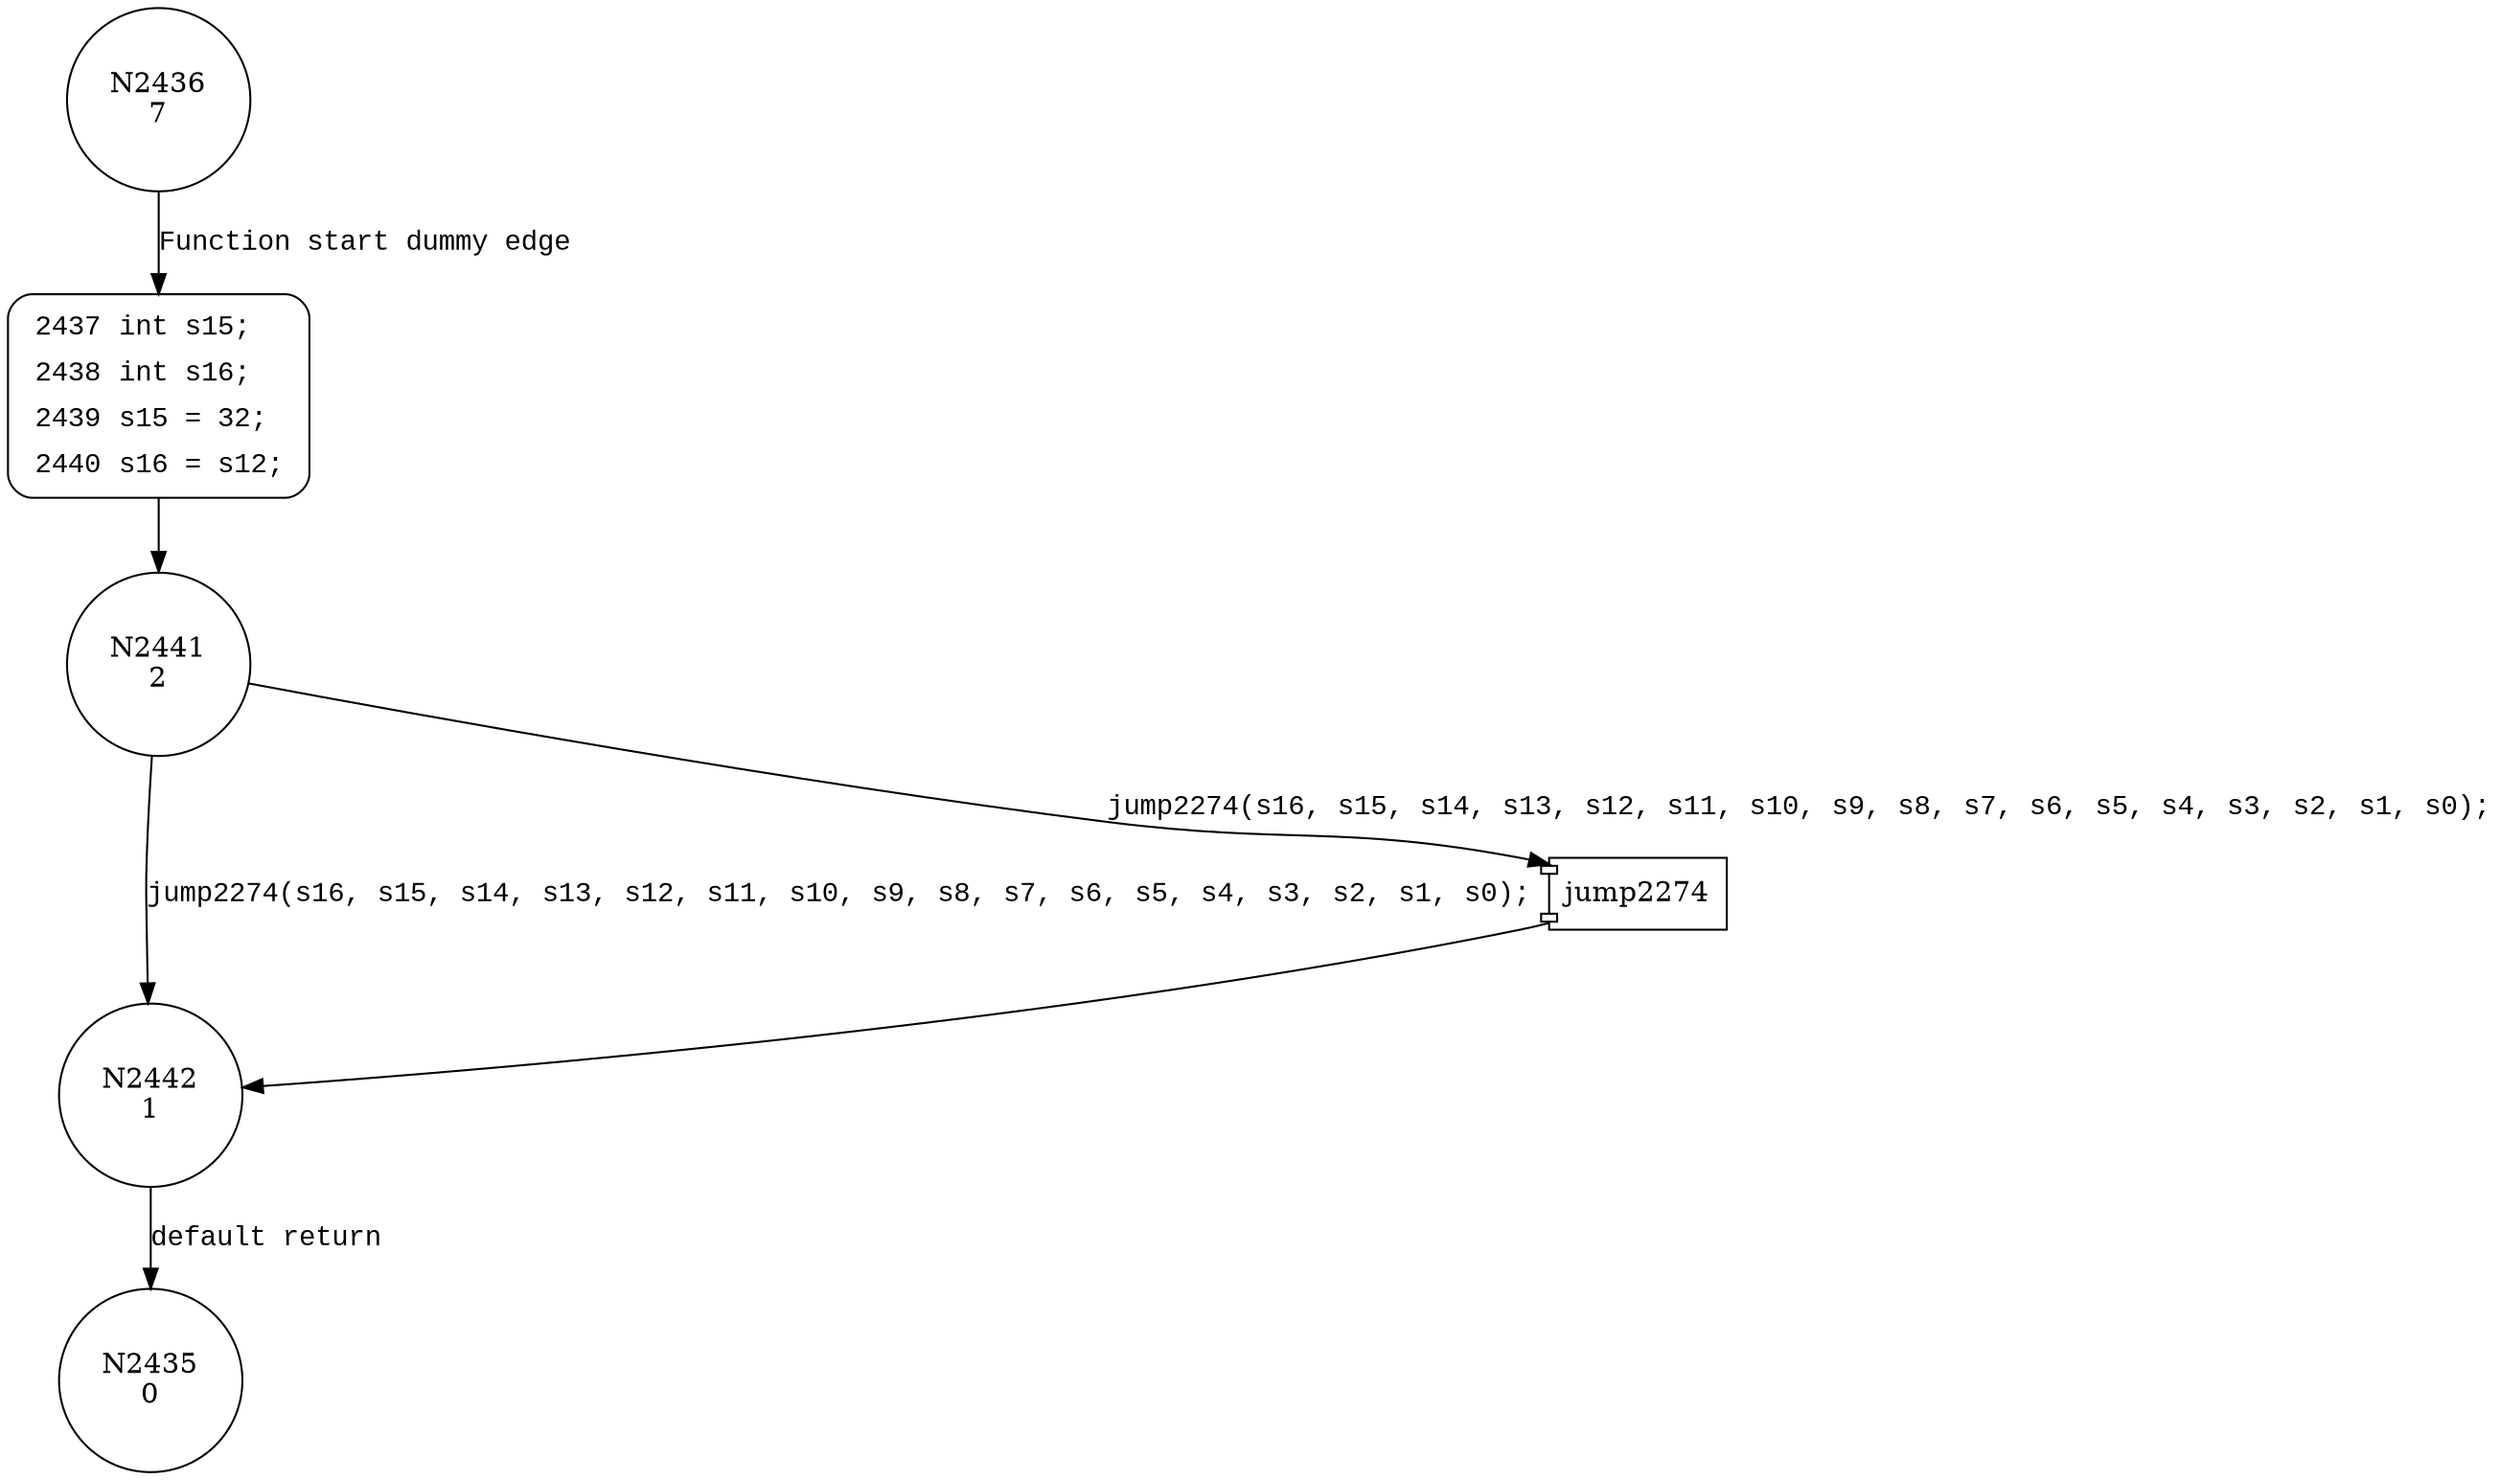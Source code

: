 digraph block2274 {
2436 [shape="circle" label="N2436\n7"]
2437 [shape="circle" label="N2437\n6"]
2441 [shape="circle" label="N2441\n2"]
2442 [shape="circle" label="N2442\n1"]
2435 [shape="circle" label="N2435\n0"]
2437 [style="filled,bold" penwidth="1" fillcolor="white" fontname="Courier New" shape="Mrecord" label=<<table border="0" cellborder="0" cellpadding="3" bgcolor="white"><tr><td align="right">2437</td><td align="left">int s15;</td></tr><tr><td align="right">2438</td><td align="left">int s16;</td></tr><tr><td align="right">2439</td><td align="left">s15 = 32;</td></tr><tr><td align="right">2440</td><td align="left">s16 = s12;</td></tr></table>>]
2437 -> 2441[label=""]
2436 -> 2437 [label="Function start dummy edge" fontname="Courier New"]
100173 [shape="component" label="jump2274"]
2441 -> 100173 [label="jump2274(s16, s15, s14, s13, s12, s11, s10, s9, s8, s7, s6, s5, s4, s3, s2, s1, s0);" fontname="Courier New"]
100173 -> 2442 [label="" fontname="Courier New"]
2441 -> 2442 [label="jump2274(s16, s15, s14, s13, s12, s11, s10, s9, s8, s7, s6, s5, s4, s3, s2, s1, s0);" fontname="Courier New"]
2442 -> 2435 [label="default return" fontname="Courier New"]
}